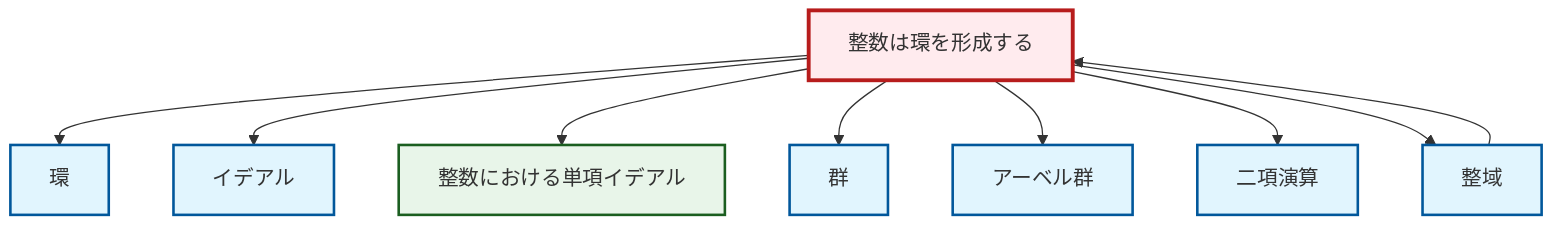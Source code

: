graph TD
    classDef definition fill:#e1f5fe,stroke:#01579b,stroke-width:2px
    classDef theorem fill:#f3e5f5,stroke:#4a148c,stroke-width:2px
    classDef axiom fill:#fff3e0,stroke:#e65100,stroke-width:2px
    classDef example fill:#e8f5e9,stroke:#1b5e20,stroke-width:2px
    classDef current fill:#ffebee,stroke:#b71c1c,stroke-width:3px
    def-ideal["イデアル"]:::definition
    ex-integers-ring["整数は環を形成する"]:::example
    def-ring["環"]:::definition
    def-group["群"]:::definition
    ex-principal-ideal["整数における単項イデアル"]:::example
    def-binary-operation["二項演算"]:::definition
    def-abelian-group["アーベル群"]:::definition
    def-integral-domain["整域"]:::definition
    ex-integers-ring --> def-ring
    ex-integers-ring --> def-ideal
    ex-integers-ring --> ex-principal-ideal
    ex-integers-ring --> def-group
    ex-integers-ring --> def-abelian-group
    def-integral-domain --> ex-integers-ring
    ex-integers-ring --> def-binary-operation
    ex-integers-ring --> def-integral-domain
    class ex-integers-ring current